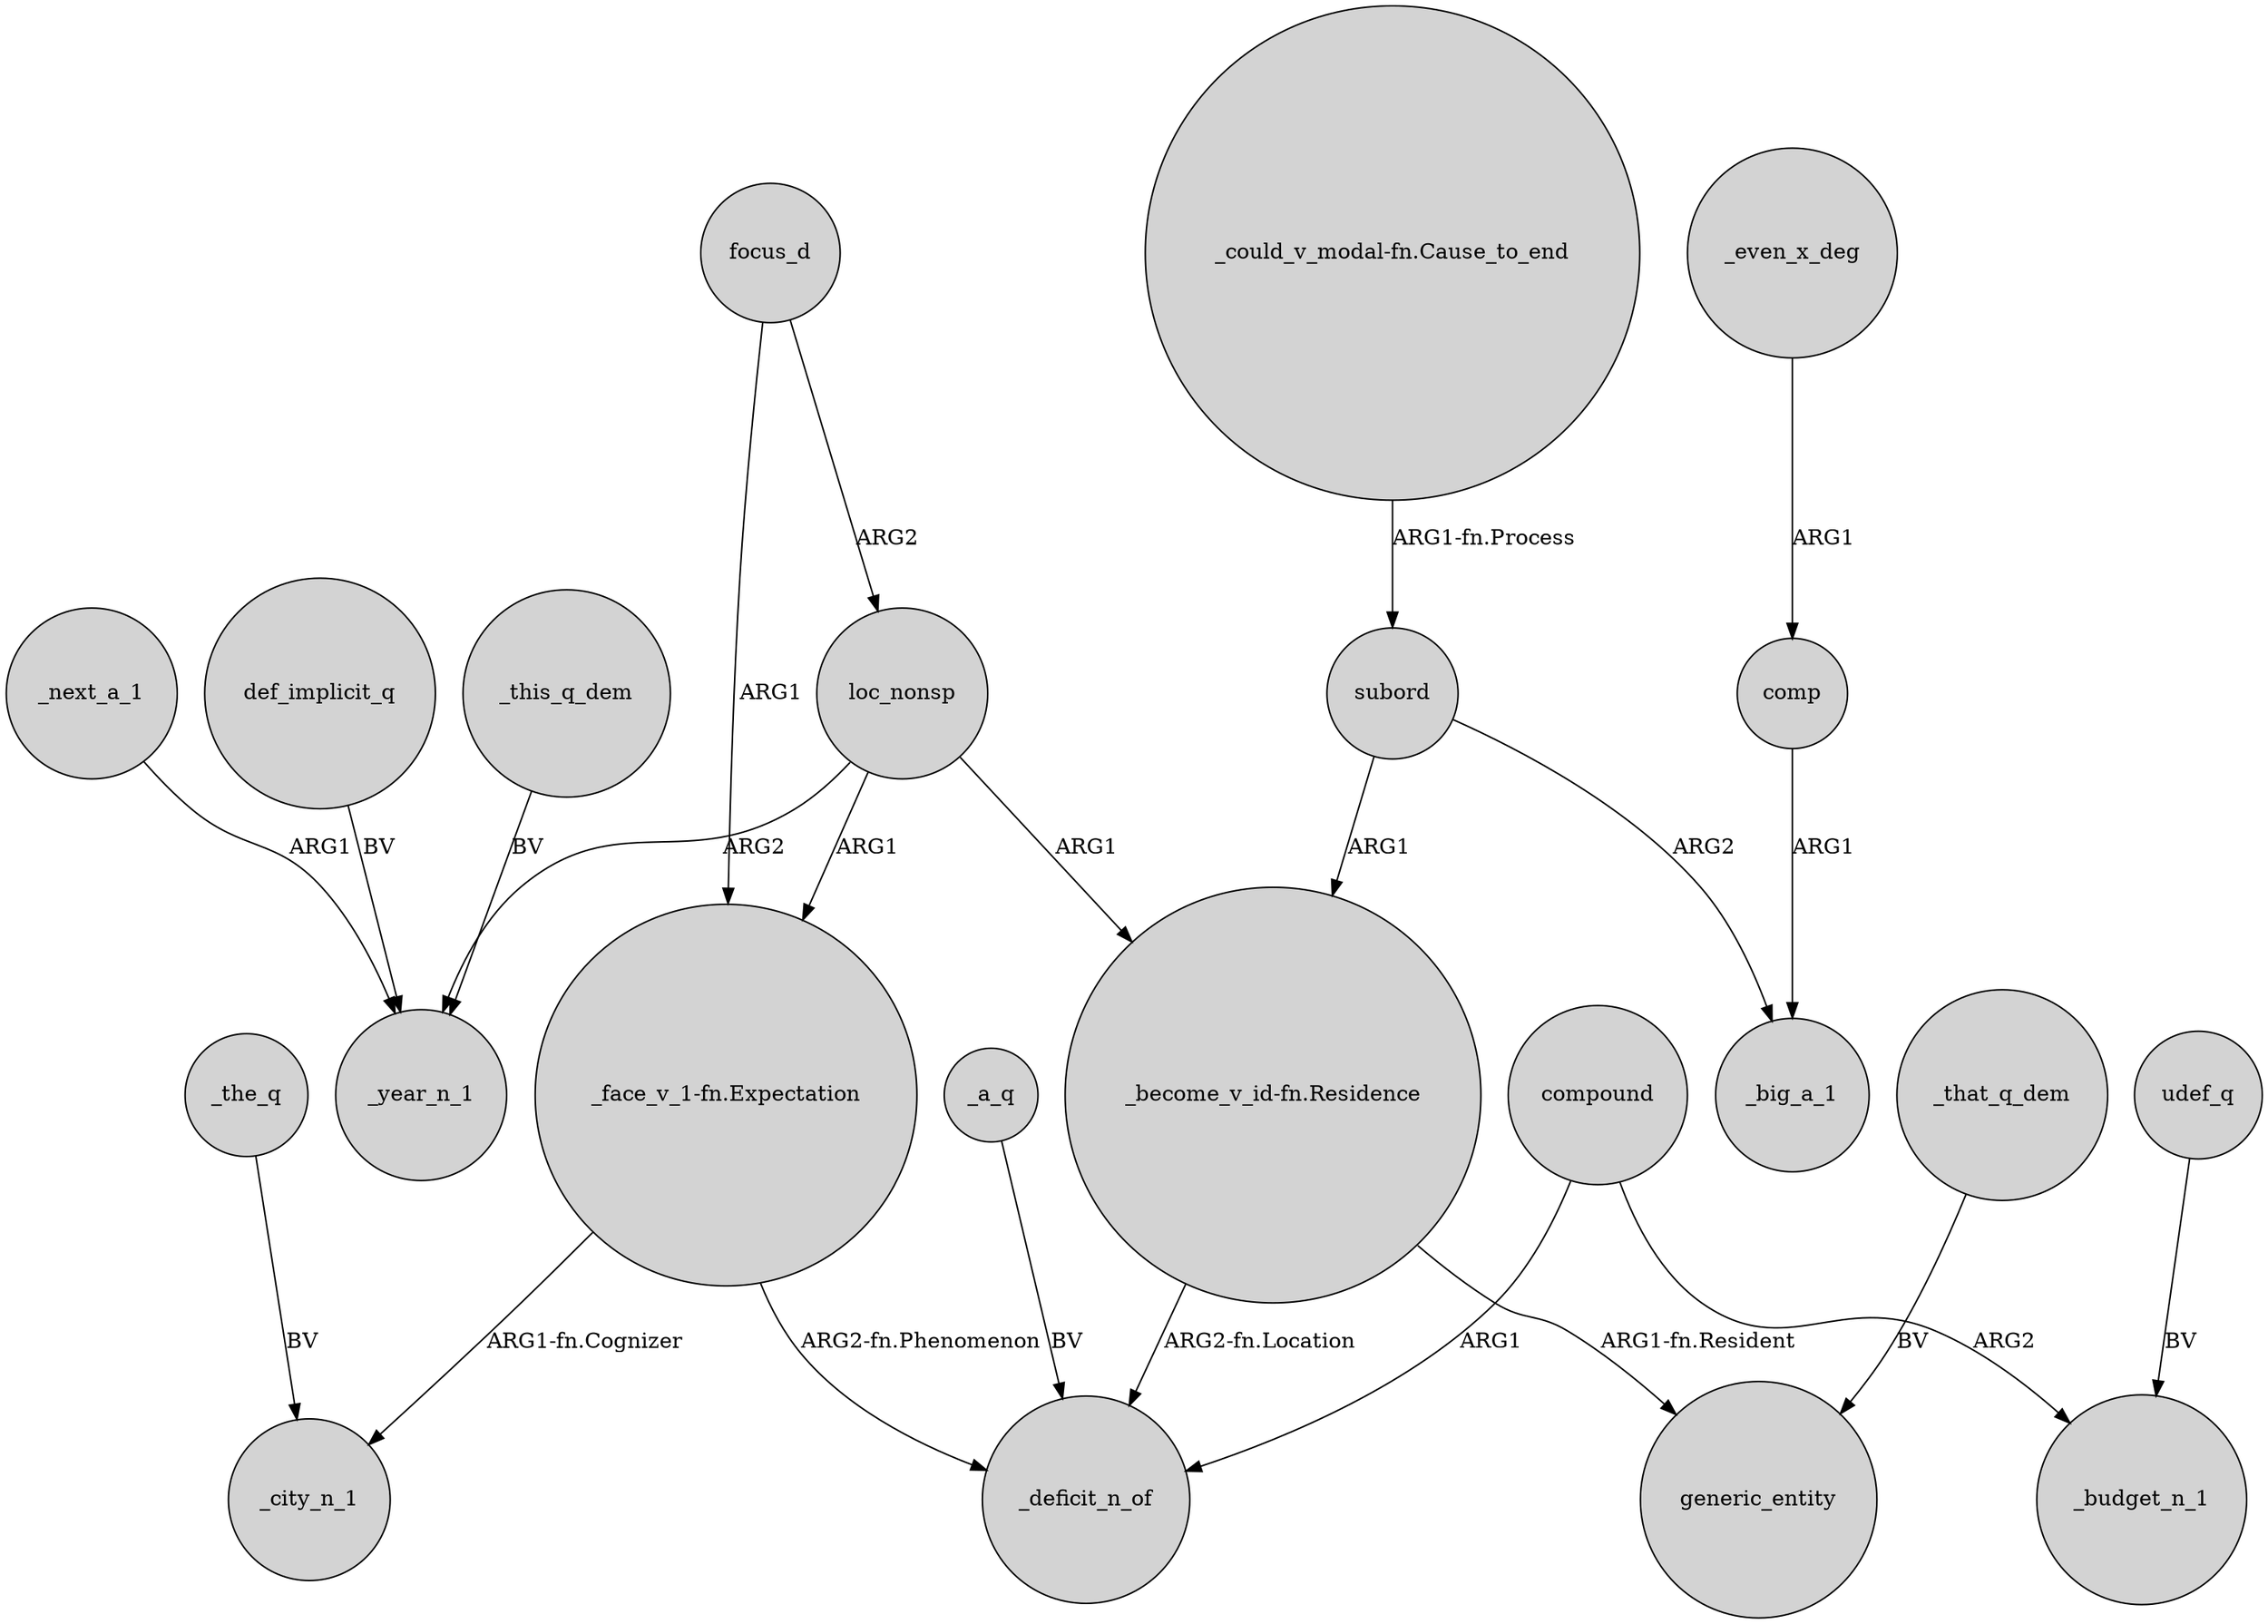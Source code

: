 digraph {
	node [shape=circle style=filled]
	_a_q -> _deficit_n_of [label=BV]
	def_implicit_q -> _year_n_1 [label=BV]
	"_face_v_1-fn.Expectation" -> _city_n_1 [label="ARG1-fn.Cognizer"]
	compound -> _budget_n_1 [label=ARG2]
	focus_d -> loc_nonsp [label=ARG2]
	comp -> _big_a_1 [label=ARG1]
	loc_nonsp -> _year_n_1 [label=ARG2]
	"_become_v_id-fn.Residence" -> _deficit_n_of [label="ARG2-fn.Location"]
	loc_nonsp -> "_become_v_id-fn.Residence" [label=ARG1]
	"_face_v_1-fn.Expectation" -> _deficit_n_of [label="ARG2-fn.Phenomenon"]
	_the_q -> _city_n_1 [label=BV]
	udef_q -> _budget_n_1 [label=BV]
	focus_d -> "_face_v_1-fn.Expectation" [label=ARG1]
	"_could_v_modal-fn.Cause_to_end" -> subord [label="ARG1-fn.Process"]
	_this_q_dem -> _year_n_1 [label=BV]
	compound -> _deficit_n_of [label=ARG1]
	subord -> _big_a_1 [label=ARG2]
	"_become_v_id-fn.Residence" -> generic_entity [label="ARG1-fn.Resident"]
	_next_a_1 -> _year_n_1 [label=ARG1]
	subord -> "_become_v_id-fn.Residence" [label=ARG1]
	_that_q_dem -> generic_entity [label=BV]
	_even_x_deg -> comp [label=ARG1]
	loc_nonsp -> "_face_v_1-fn.Expectation" [label=ARG1]
}
